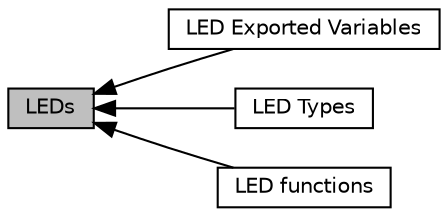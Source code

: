 digraph "LEDs"
{
  edge [fontname="Helvetica",fontsize="10",labelfontname="Helvetica",labelfontsize="10"];
  node [fontname="Helvetica",fontsize="10",shape=record];
  rankdir=LR;
  Node0 [label="LEDs",height=0.2,width=0.4,color="black", fillcolor="grey75", style="filled", fontcolor="black"];
  Node1 [label="LED Exported Variables",height=0.2,width=0.4,color="black", fillcolor="white", style="filled",URL="$group___s_d___l_e_d___exported___variables.html"];
  Node3 [label="LED Types",height=0.2,width=0.4,color="black", fillcolor="white", style="filled",URL="$group___s_d___l_e_d___types.html"];
  Node2 [label="LED functions",height=0.2,width=0.4,color="black", fillcolor="white", style="filled",URL="$group___s_d___l_e_d___functions.html"];
  Node0->Node1 [shape=plaintext, dir="back", style="solid"];
  Node0->Node2 [shape=plaintext, dir="back", style="solid"];
  Node0->Node3 [shape=plaintext, dir="back", style="solid"];
}
